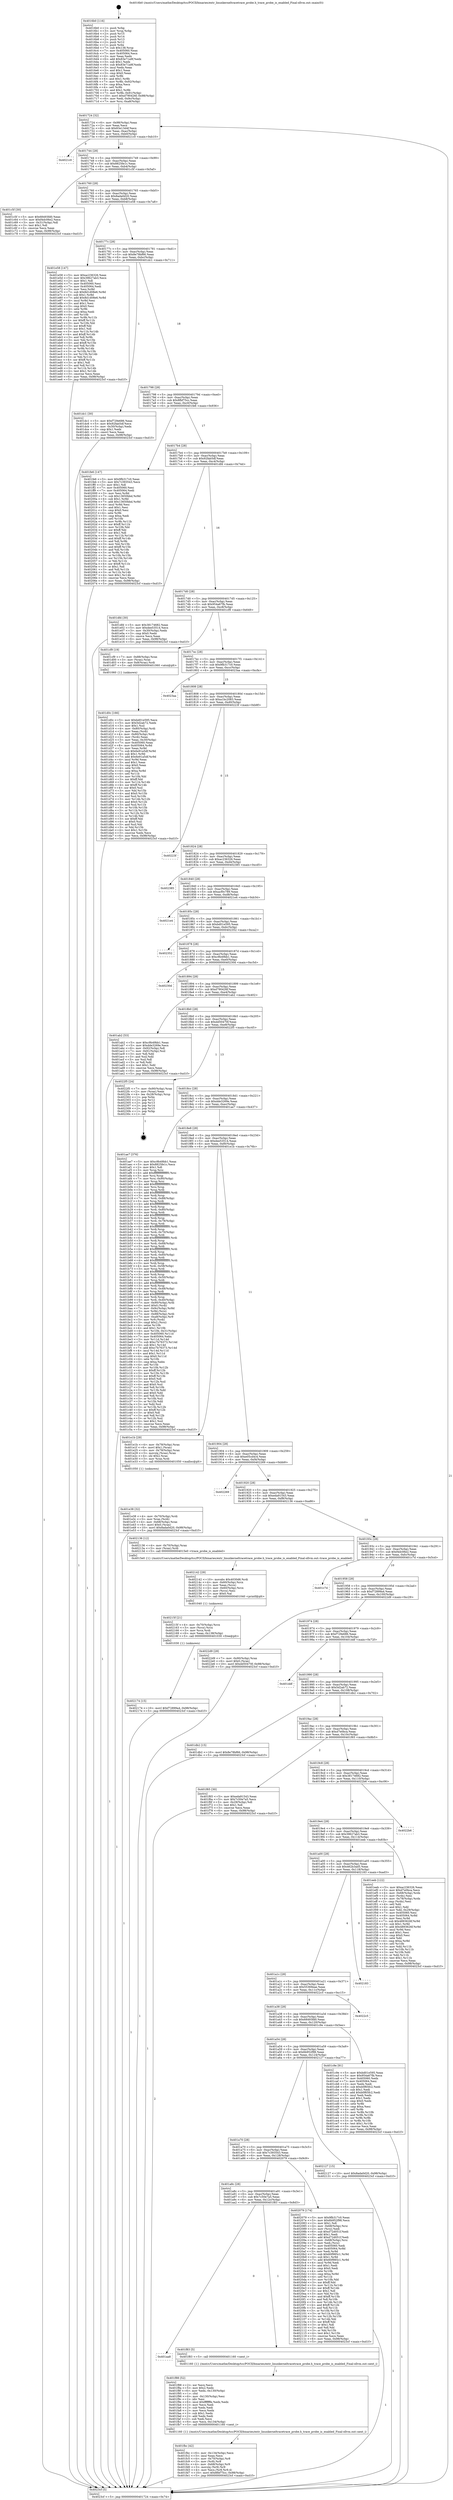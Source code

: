 digraph "0x4016b0" {
  label = "0x4016b0 (/mnt/c/Users/mathe/Desktop/tcc/POCII/binaries/extr_linuxkerneltracetrace_probe.h_trace_probe_is_enabled_Final-ollvm.out::main(0))"
  labelloc = "t"
  node[shape=record]

  Entry [label="",width=0.3,height=0.3,shape=circle,fillcolor=black,style=filled]
  "0x401724" [label="{
     0x401724 [32]\l
     | [instrs]\l
     &nbsp;&nbsp;0x401724 \<+6\>: mov -0x98(%rbp),%eax\l
     &nbsp;&nbsp;0x40172a \<+2\>: mov %eax,%ecx\l
     &nbsp;&nbsp;0x40172c \<+6\>: sub $0x83e13d4f,%ecx\l
     &nbsp;&nbsp;0x401732 \<+6\>: mov %eax,-0xac(%rbp)\l
     &nbsp;&nbsp;0x401738 \<+6\>: mov %ecx,-0xb0(%rbp)\l
     &nbsp;&nbsp;0x40173e \<+6\>: je 00000000004021c0 \<main+0xb10\>\l
  }"]
  "0x4021c0" [label="{
     0x4021c0\l
  }", style=dashed]
  "0x401744" [label="{
     0x401744 [28]\l
     | [instrs]\l
     &nbsp;&nbsp;0x401744 \<+5\>: jmp 0000000000401749 \<main+0x99\>\l
     &nbsp;&nbsp;0x401749 \<+6\>: mov -0xac(%rbp),%eax\l
     &nbsp;&nbsp;0x40174f \<+5\>: sub $0x8825fe1c,%eax\l
     &nbsp;&nbsp;0x401754 \<+6\>: mov %eax,-0xb4(%rbp)\l
     &nbsp;&nbsp;0x40175a \<+6\>: je 0000000000401c5f \<main+0x5af\>\l
  }"]
  Exit [label="",width=0.3,height=0.3,shape=circle,fillcolor=black,style=filled,peripheries=2]
  "0x401c5f" [label="{
     0x401c5f [30]\l
     | [instrs]\l
     &nbsp;&nbsp;0x401c5f \<+5\>: mov $0x68493fd0,%eax\l
     &nbsp;&nbsp;0x401c64 \<+5\>: mov $0xf4dc06e2,%ecx\l
     &nbsp;&nbsp;0x401c69 \<+3\>: mov -0x31(%rbp),%dl\l
     &nbsp;&nbsp;0x401c6c \<+3\>: test $0x1,%dl\l
     &nbsp;&nbsp;0x401c6f \<+3\>: cmovne %ecx,%eax\l
     &nbsp;&nbsp;0x401c72 \<+6\>: mov %eax,-0x98(%rbp)\l
     &nbsp;&nbsp;0x401c78 \<+5\>: jmp 00000000004023cf \<main+0xd1f\>\l
  }"]
  "0x401760" [label="{
     0x401760 [28]\l
     | [instrs]\l
     &nbsp;&nbsp;0x401760 \<+5\>: jmp 0000000000401765 \<main+0xb5\>\l
     &nbsp;&nbsp;0x401765 \<+6\>: mov -0xac(%rbp),%eax\l
     &nbsp;&nbsp;0x40176b \<+5\>: sub $0x8ada0d20,%eax\l
     &nbsp;&nbsp;0x401770 \<+6\>: mov %eax,-0xb8(%rbp)\l
     &nbsp;&nbsp;0x401776 \<+6\>: je 0000000000401e58 \<main+0x7a8\>\l
  }"]
  "0x402174" [label="{
     0x402174 [15]\l
     | [instrs]\l
     &nbsp;&nbsp;0x402174 \<+10\>: movl $0xf72899a4,-0x98(%rbp)\l
     &nbsp;&nbsp;0x40217e \<+5\>: jmp 00000000004023cf \<main+0xd1f\>\l
  }"]
  "0x401e58" [label="{
     0x401e58 [147]\l
     | [instrs]\l
     &nbsp;&nbsp;0x401e58 \<+5\>: mov $0xac236326,%eax\l
     &nbsp;&nbsp;0x401e5d \<+5\>: mov $0x39627ab3,%ecx\l
     &nbsp;&nbsp;0x401e62 \<+2\>: mov $0x1,%dl\l
     &nbsp;&nbsp;0x401e64 \<+7\>: mov 0x405060,%esi\l
     &nbsp;&nbsp;0x401e6b \<+7\>: mov 0x405064,%edi\l
     &nbsp;&nbsp;0x401e72 \<+3\>: mov %esi,%r8d\l
     &nbsp;&nbsp;0x401e75 \<+7\>: sub $0x8d1d08e6,%r8d\l
     &nbsp;&nbsp;0x401e7c \<+4\>: sub $0x1,%r8d\l
     &nbsp;&nbsp;0x401e80 \<+7\>: add $0x8d1d08e6,%r8d\l
     &nbsp;&nbsp;0x401e87 \<+4\>: imul %r8d,%esi\l
     &nbsp;&nbsp;0x401e8b \<+3\>: and $0x1,%esi\l
     &nbsp;&nbsp;0x401e8e \<+3\>: cmp $0x0,%esi\l
     &nbsp;&nbsp;0x401e91 \<+4\>: sete %r9b\l
     &nbsp;&nbsp;0x401e95 \<+3\>: cmp $0xa,%edi\l
     &nbsp;&nbsp;0x401e98 \<+4\>: setl %r10b\l
     &nbsp;&nbsp;0x401e9c \<+3\>: mov %r9b,%r11b\l
     &nbsp;&nbsp;0x401e9f \<+4\>: xor $0xff,%r11b\l
     &nbsp;&nbsp;0x401ea3 \<+3\>: mov %r10b,%bl\l
     &nbsp;&nbsp;0x401ea6 \<+3\>: xor $0xff,%bl\l
     &nbsp;&nbsp;0x401ea9 \<+3\>: xor $0x1,%dl\l
     &nbsp;&nbsp;0x401eac \<+3\>: mov %r11b,%r14b\l
     &nbsp;&nbsp;0x401eaf \<+4\>: and $0xff,%r14b\l
     &nbsp;&nbsp;0x401eb3 \<+3\>: and %dl,%r9b\l
     &nbsp;&nbsp;0x401eb6 \<+3\>: mov %bl,%r15b\l
     &nbsp;&nbsp;0x401eb9 \<+4\>: and $0xff,%r15b\l
     &nbsp;&nbsp;0x401ebd \<+3\>: and %dl,%r10b\l
     &nbsp;&nbsp;0x401ec0 \<+3\>: or %r9b,%r14b\l
     &nbsp;&nbsp;0x401ec3 \<+3\>: or %r10b,%r15b\l
     &nbsp;&nbsp;0x401ec6 \<+3\>: xor %r15b,%r14b\l
     &nbsp;&nbsp;0x401ec9 \<+3\>: or %bl,%r11b\l
     &nbsp;&nbsp;0x401ecc \<+4\>: xor $0xff,%r11b\l
     &nbsp;&nbsp;0x401ed0 \<+3\>: or $0x1,%dl\l
     &nbsp;&nbsp;0x401ed3 \<+3\>: and %dl,%r11b\l
     &nbsp;&nbsp;0x401ed6 \<+3\>: or %r11b,%r14b\l
     &nbsp;&nbsp;0x401ed9 \<+4\>: test $0x1,%r14b\l
     &nbsp;&nbsp;0x401edd \<+3\>: cmovne %ecx,%eax\l
     &nbsp;&nbsp;0x401ee0 \<+6\>: mov %eax,-0x98(%rbp)\l
     &nbsp;&nbsp;0x401ee6 \<+5\>: jmp 00000000004023cf \<main+0xd1f\>\l
  }"]
  "0x40177c" [label="{
     0x40177c [28]\l
     | [instrs]\l
     &nbsp;&nbsp;0x40177c \<+5\>: jmp 0000000000401781 \<main+0xd1\>\l
     &nbsp;&nbsp;0x401781 \<+6\>: mov -0xac(%rbp),%eax\l
     &nbsp;&nbsp;0x401787 \<+5\>: sub $0x8e78bf66,%eax\l
     &nbsp;&nbsp;0x40178c \<+6\>: mov %eax,-0xbc(%rbp)\l
     &nbsp;&nbsp;0x401792 \<+6\>: je 0000000000401dc1 \<main+0x711\>\l
  }"]
  "0x40215f" [label="{
     0x40215f [21]\l
     | [instrs]\l
     &nbsp;&nbsp;0x40215f \<+4\>: mov -0x70(%rbp),%rcx\l
     &nbsp;&nbsp;0x402163 \<+3\>: mov (%rcx),%rcx\l
     &nbsp;&nbsp;0x402166 \<+3\>: mov %rcx,%rdi\l
     &nbsp;&nbsp;0x402169 \<+6\>: mov %eax,-0x138(%rbp)\l
     &nbsp;&nbsp;0x40216f \<+5\>: call 0000000000401030 \<free@plt\>\l
     | [calls]\l
     &nbsp;&nbsp;0x401030 \{1\} (unknown)\l
  }"]
  "0x401dc1" [label="{
     0x401dc1 [30]\l
     | [instrs]\l
     &nbsp;&nbsp;0x401dc1 \<+5\>: mov $0xf729e686,%eax\l
     &nbsp;&nbsp;0x401dc6 \<+5\>: mov $0x92fab5df,%ecx\l
     &nbsp;&nbsp;0x401dcb \<+3\>: mov -0x30(%rbp),%edx\l
     &nbsp;&nbsp;0x401dce \<+3\>: cmp $0x1,%edx\l
     &nbsp;&nbsp;0x401dd1 \<+3\>: cmovl %ecx,%eax\l
     &nbsp;&nbsp;0x401dd4 \<+6\>: mov %eax,-0x98(%rbp)\l
     &nbsp;&nbsp;0x401dda \<+5\>: jmp 00000000004023cf \<main+0xd1f\>\l
  }"]
  "0x401798" [label="{
     0x401798 [28]\l
     | [instrs]\l
     &nbsp;&nbsp;0x401798 \<+5\>: jmp 000000000040179d \<main+0xed\>\l
     &nbsp;&nbsp;0x40179d \<+6\>: mov -0xac(%rbp),%eax\l
     &nbsp;&nbsp;0x4017a3 \<+5\>: sub $0x8fbf75cc,%eax\l
     &nbsp;&nbsp;0x4017a8 \<+6\>: mov %eax,-0xc0(%rbp)\l
     &nbsp;&nbsp;0x4017ae \<+6\>: je 0000000000401fe6 \<main+0x936\>\l
  }"]
  "0x402142" [label="{
     0x402142 [29]\l
     | [instrs]\l
     &nbsp;&nbsp;0x402142 \<+10\>: movabs $0x4030d6,%rdi\l
     &nbsp;&nbsp;0x40214c \<+4\>: mov -0x60(%rbp),%rcx\l
     &nbsp;&nbsp;0x402150 \<+2\>: mov %eax,(%rcx)\l
     &nbsp;&nbsp;0x402152 \<+4\>: mov -0x60(%rbp),%rcx\l
     &nbsp;&nbsp;0x402156 \<+2\>: mov (%rcx),%esi\l
     &nbsp;&nbsp;0x402158 \<+2\>: mov $0x0,%al\l
     &nbsp;&nbsp;0x40215a \<+5\>: call 0000000000401040 \<printf@plt\>\l
     | [calls]\l
     &nbsp;&nbsp;0x401040 \{1\} (unknown)\l
  }"]
  "0x401fe6" [label="{
     0x401fe6 [147]\l
     | [instrs]\l
     &nbsp;&nbsp;0x401fe6 \<+5\>: mov $0x9fb317c0,%eax\l
     &nbsp;&nbsp;0x401feb \<+5\>: mov $0x7c393543,%ecx\l
     &nbsp;&nbsp;0x401ff0 \<+2\>: mov $0x1,%dl\l
     &nbsp;&nbsp;0x401ff2 \<+7\>: mov 0x405060,%esi\l
     &nbsp;&nbsp;0x401ff9 \<+7\>: mov 0x405064,%edi\l
     &nbsp;&nbsp;0x402000 \<+3\>: mov %esi,%r8d\l
     &nbsp;&nbsp;0x402003 \<+7\>: sub $0x13650bbd,%r8d\l
     &nbsp;&nbsp;0x40200a \<+4\>: sub $0x1,%r8d\l
     &nbsp;&nbsp;0x40200e \<+7\>: add $0x13650bbd,%r8d\l
     &nbsp;&nbsp;0x402015 \<+4\>: imul %r8d,%esi\l
     &nbsp;&nbsp;0x402019 \<+3\>: and $0x1,%esi\l
     &nbsp;&nbsp;0x40201c \<+3\>: cmp $0x0,%esi\l
     &nbsp;&nbsp;0x40201f \<+4\>: sete %r9b\l
     &nbsp;&nbsp;0x402023 \<+3\>: cmp $0xa,%edi\l
     &nbsp;&nbsp;0x402026 \<+4\>: setl %r10b\l
     &nbsp;&nbsp;0x40202a \<+3\>: mov %r9b,%r11b\l
     &nbsp;&nbsp;0x40202d \<+4\>: xor $0xff,%r11b\l
     &nbsp;&nbsp;0x402031 \<+3\>: mov %r10b,%bl\l
     &nbsp;&nbsp;0x402034 \<+3\>: xor $0xff,%bl\l
     &nbsp;&nbsp;0x402037 \<+3\>: xor $0x1,%dl\l
     &nbsp;&nbsp;0x40203a \<+3\>: mov %r11b,%r14b\l
     &nbsp;&nbsp;0x40203d \<+4\>: and $0xff,%r14b\l
     &nbsp;&nbsp;0x402041 \<+3\>: and %dl,%r9b\l
     &nbsp;&nbsp;0x402044 \<+3\>: mov %bl,%r15b\l
     &nbsp;&nbsp;0x402047 \<+4\>: and $0xff,%r15b\l
     &nbsp;&nbsp;0x40204b \<+3\>: and %dl,%r10b\l
     &nbsp;&nbsp;0x40204e \<+3\>: or %r9b,%r14b\l
     &nbsp;&nbsp;0x402051 \<+3\>: or %r10b,%r15b\l
     &nbsp;&nbsp;0x402054 \<+3\>: xor %r15b,%r14b\l
     &nbsp;&nbsp;0x402057 \<+3\>: or %bl,%r11b\l
     &nbsp;&nbsp;0x40205a \<+4\>: xor $0xff,%r11b\l
     &nbsp;&nbsp;0x40205e \<+3\>: or $0x1,%dl\l
     &nbsp;&nbsp;0x402061 \<+3\>: and %dl,%r11b\l
     &nbsp;&nbsp;0x402064 \<+3\>: or %r11b,%r14b\l
     &nbsp;&nbsp;0x402067 \<+4\>: test $0x1,%r14b\l
     &nbsp;&nbsp;0x40206b \<+3\>: cmovne %ecx,%eax\l
     &nbsp;&nbsp;0x40206e \<+6\>: mov %eax,-0x98(%rbp)\l
     &nbsp;&nbsp;0x402074 \<+5\>: jmp 00000000004023cf \<main+0xd1f\>\l
  }"]
  "0x4017b4" [label="{
     0x4017b4 [28]\l
     | [instrs]\l
     &nbsp;&nbsp;0x4017b4 \<+5\>: jmp 00000000004017b9 \<main+0x109\>\l
     &nbsp;&nbsp;0x4017b9 \<+6\>: mov -0xac(%rbp),%eax\l
     &nbsp;&nbsp;0x4017bf \<+5\>: sub $0x92fab5df,%eax\l
     &nbsp;&nbsp;0x4017c4 \<+6\>: mov %eax,-0xc4(%rbp)\l
     &nbsp;&nbsp;0x4017ca \<+6\>: je 0000000000401dfd \<main+0x74d\>\l
  }"]
  "0x401fbc" [label="{
     0x401fbc [42]\l
     | [instrs]\l
     &nbsp;&nbsp;0x401fbc \<+6\>: mov -0x134(%rbp),%ecx\l
     &nbsp;&nbsp;0x401fc2 \<+3\>: imul %eax,%ecx\l
     &nbsp;&nbsp;0x401fc5 \<+4\>: mov -0x70(%rbp),%r8\l
     &nbsp;&nbsp;0x401fc9 \<+3\>: mov (%r8),%r8\l
     &nbsp;&nbsp;0x401fcc \<+4\>: mov -0x68(%rbp),%r9\l
     &nbsp;&nbsp;0x401fd0 \<+3\>: movslq (%r9),%r9\l
     &nbsp;&nbsp;0x401fd3 \<+4\>: mov %ecx,(%r8,%r9,4)\l
     &nbsp;&nbsp;0x401fd7 \<+10\>: movl $0x8fbf75cc,-0x98(%rbp)\l
     &nbsp;&nbsp;0x401fe1 \<+5\>: jmp 00000000004023cf \<main+0xd1f\>\l
  }"]
  "0x401dfd" [label="{
     0x401dfd [30]\l
     | [instrs]\l
     &nbsp;&nbsp;0x401dfd \<+5\>: mov $0x38174682,%eax\l
     &nbsp;&nbsp;0x401e02 \<+5\>: mov $0xdee53514,%ecx\l
     &nbsp;&nbsp;0x401e07 \<+3\>: mov -0x30(%rbp),%edx\l
     &nbsp;&nbsp;0x401e0a \<+3\>: cmp $0x0,%edx\l
     &nbsp;&nbsp;0x401e0d \<+3\>: cmove %ecx,%eax\l
     &nbsp;&nbsp;0x401e10 \<+6\>: mov %eax,-0x98(%rbp)\l
     &nbsp;&nbsp;0x401e16 \<+5\>: jmp 00000000004023cf \<main+0xd1f\>\l
  }"]
  "0x4017d0" [label="{
     0x4017d0 [28]\l
     | [instrs]\l
     &nbsp;&nbsp;0x4017d0 \<+5\>: jmp 00000000004017d5 \<main+0x125\>\l
     &nbsp;&nbsp;0x4017d5 \<+6\>: mov -0xac(%rbp),%eax\l
     &nbsp;&nbsp;0x4017db \<+5\>: sub $0x954a67fb,%eax\l
     &nbsp;&nbsp;0x4017e0 \<+6\>: mov %eax,-0xc8(%rbp)\l
     &nbsp;&nbsp;0x4017e6 \<+6\>: je 0000000000401cf9 \<main+0x649\>\l
  }"]
  "0x401f88" [label="{
     0x401f88 [52]\l
     | [instrs]\l
     &nbsp;&nbsp;0x401f88 \<+2\>: xor %ecx,%ecx\l
     &nbsp;&nbsp;0x401f8a \<+5\>: mov $0x2,%edx\l
     &nbsp;&nbsp;0x401f8f \<+6\>: mov %edx,-0x130(%rbp)\l
     &nbsp;&nbsp;0x401f95 \<+1\>: cltd\l
     &nbsp;&nbsp;0x401f96 \<+6\>: mov -0x130(%rbp),%esi\l
     &nbsp;&nbsp;0x401f9c \<+2\>: idiv %esi\l
     &nbsp;&nbsp;0x401f9e \<+6\>: imul $0xfffffffe,%edx,%edx\l
     &nbsp;&nbsp;0x401fa4 \<+2\>: mov %ecx,%edi\l
     &nbsp;&nbsp;0x401fa6 \<+2\>: sub %edx,%edi\l
     &nbsp;&nbsp;0x401fa8 \<+2\>: mov %ecx,%edx\l
     &nbsp;&nbsp;0x401faa \<+3\>: sub $0x1,%edx\l
     &nbsp;&nbsp;0x401fad \<+2\>: add %edx,%edi\l
     &nbsp;&nbsp;0x401faf \<+2\>: sub %edi,%ecx\l
     &nbsp;&nbsp;0x401fb1 \<+6\>: mov %ecx,-0x134(%rbp)\l
     &nbsp;&nbsp;0x401fb7 \<+5\>: call 0000000000401160 \<next_i\>\l
     | [calls]\l
     &nbsp;&nbsp;0x401160 \{1\} (/mnt/c/Users/mathe/Desktop/tcc/POCII/binaries/extr_linuxkerneltracetrace_probe.h_trace_probe_is_enabled_Final-ollvm.out::next_i)\l
  }"]
  "0x401cf9" [label="{
     0x401cf9 [19]\l
     | [instrs]\l
     &nbsp;&nbsp;0x401cf9 \<+7\>: mov -0x88(%rbp),%rax\l
     &nbsp;&nbsp;0x401d00 \<+3\>: mov (%rax),%rax\l
     &nbsp;&nbsp;0x401d03 \<+4\>: mov 0x8(%rax),%rdi\l
     &nbsp;&nbsp;0x401d07 \<+5\>: call 0000000000401060 \<atoi@plt\>\l
     | [calls]\l
     &nbsp;&nbsp;0x401060 \{1\} (unknown)\l
  }"]
  "0x4017ec" [label="{
     0x4017ec [28]\l
     | [instrs]\l
     &nbsp;&nbsp;0x4017ec \<+5\>: jmp 00000000004017f1 \<main+0x141\>\l
     &nbsp;&nbsp;0x4017f1 \<+6\>: mov -0xac(%rbp),%eax\l
     &nbsp;&nbsp;0x4017f7 \<+5\>: sub $0x9fb317c0,%eax\l
     &nbsp;&nbsp;0x4017fc \<+6\>: mov %eax,-0xcc(%rbp)\l
     &nbsp;&nbsp;0x401802 \<+6\>: je 00000000004023aa \<main+0xcfa\>\l
  }"]
  "0x401aa8" [label="{
     0x401aa8\l
  }", style=dashed]
  "0x4023aa" [label="{
     0x4023aa\l
  }", style=dashed]
  "0x401808" [label="{
     0x401808 [28]\l
     | [instrs]\l
     &nbsp;&nbsp;0x401808 \<+5\>: jmp 000000000040180d \<main+0x15d\>\l
     &nbsp;&nbsp;0x40180d \<+6\>: mov -0xac(%rbp),%eax\l
     &nbsp;&nbsp;0x401813 \<+5\>: sub $0xa1bc2083,%eax\l
     &nbsp;&nbsp;0x401818 \<+6\>: mov %eax,-0xd0(%rbp)\l
     &nbsp;&nbsp;0x40181e \<+6\>: je 000000000040223f \<main+0xb8f\>\l
  }"]
  "0x401f83" [label="{
     0x401f83 [5]\l
     | [instrs]\l
     &nbsp;&nbsp;0x401f83 \<+5\>: call 0000000000401160 \<next_i\>\l
     | [calls]\l
     &nbsp;&nbsp;0x401160 \{1\} (/mnt/c/Users/mathe/Desktop/tcc/POCII/binaries/extr_linuxkerneltracetrace_probe.h_trace_probe_is_enabled_Final-ollvm.out::next_i)\l
  }"]
  "0x40223f" [label="{
     0x40223f\l
  }", style=dashed]
  "0x401824" [label="{
     0x401824 [28]\l
     | [instrs]\l
     &nbsp;&nbsp;0x401824 \<+5\>: jmp 0000000000401829 \<main+0x179\>\l
     &nbsp;&nbsp;0x401829 \<+6\>: mov -0xac(%rbp),%eax\l
     &nbsp;&nbsp;0x40182f \<+5\>: sub $0xac236326,%eax\l
     &nbsp;&nbsp;0x401834 \<+6\>: mov %eax,-0xd4(%rbp)\l
     &nbsp;&nbsp;0x40183a \<+6\>: je 0000000000402385 \<main+0xcd5\>\l
  }"]
  "0x401a8c" [label="{
     0x401a8c [28]\l
     | [instrs]\l
     &nbsp;&nbsp;0x401a8c \<+5\>: jmp 0000000000401a91 \<main+0x3e1\>\l
     &nbsp;&nbsp;0x401a91 \<+6\>: mov -0xac(%rbp),%eax\l
     &nbsp;&nbsp;0x401a97 \<+5\>: sub $0x7c50e7a5,%eax\l
     &nbsp;&nbsp;0x401a9c \<+6\>: mov %eax,-0x12c(%rbp)\l
     &nbsp;&nbsp;0x401aa2 \<+6\>: je 0000000000401f83 \<main+0x8d3\>\l
  }"]
  "0x402385" [label="{
     0x402385\l
  }", style=dashed]
  "0x401840" [label="{
     0x401840 [28]\l
     | [instrs]\l
     &nbsp;&nbsp;0x401840 \<+5\>: jmp 0000000000401845 \<main+0x195\>\l
     &nbsp;&nbsp;0x401845 \<+6\>: mov -0xac(%rbp),%eax\l
     &nbsp;&nbsp;0x40184b \<+5\>: sub $0xacf0c789,%eax\l
     &nbsp;&nbsp;0x401850 \<+6\>: mov %eax,-0xd8(%rbp)\l
     &nbsp;&nbsp;0x401856 \<+6\>: je 00000000004021e4 \<main+0xb34\>\l
  }"]
  "0x402079" [label="{
     0x402079 [174]\l
     | [instrs]\l
     &nbsp;&nbsp;0x402079 \<+5\>: mov $0x9fb317c0,%eax\l
     &nbsp;&nbsp;0x40207e \<+5\>: mov $0x6b952f98,%ecx\l
     &nbsp;&nbsp;0x402083 \<+2\>: mov $0x1,%dl\l
     &nbsp;&nbsp;0x402085 \<+4\>: mov -0x68(%rbp),%rsi\l
     &nbsp;&nbsp;0x402089 \<+2\>: mov (%rsi),%edi\l
     &nbsp;&nbsp;0x40208b \<+6\>: sub $0xd72d051f,%edi\l
     &nbsp;&nbsp;0x402091 \<+3\>: add $0x1,%edi\l
     &nbsp;&nbsp;0x402094 \<+6\>: add $0xd72d051f,%edi\l
     &nbsp;&nbsp;0x40209a \<+4\>: mov -0x68(%rbp),%rsi\l
     &nbsp;&nbsp;0x40209e \<+2\>: mov %edi,(%rsi)\l
     &nbsp;&nbsp;0x4020a0 \<+7\>: mov 0x405060,%edi\l
     &nbsp;&nbsp;0x4020a7 \<+8\>: mov 0x405064,%r8d\l
     &nbsp;&nbsp;0x4020af \<+3\>: mov %edi,%r9d\l
     &nbsp;&nbsp;0x4020b2 \<+7\>: sub $0x60f985c1,%r9d\l
     &nbsp;&nbsp;0x4020b9 \<+4\>: sub $0x1,%r9d\l
     &nbsp;&nbsp;0x4020bd \<+7\>: add $0x60f985c1,%r9d\l
     &nbsp;&nbsp;0x4020c4 \<+4\>: imul %r9d,%edi\l
     &nbsp;&nbsp;0x4020c8 \<+3\>: and $0x1,%edi\l
     &nbsp;&nbsp;0x4020cb \<+3\>: cmp $0x0,%edi\l
     &nbsp;&nbsp;0x4020ce \<+4\>: sete %r10b\l
     &nbsp;&nbsp;0x4020d2 \<+4\>: cmp $0xa,%r8d\l
     &nbsp;&nbsp;0x4020d6 \<+4\>: setl %r11b\l
     &nbsp;&nbsp;0x4020da \<+3\>: mov %r10b,%bl\l
     &nbsp;&nbsp;0x4020dd \<+3\>: xor $0xff,%bl\l
     &nbsp;&nbsp;0x4020e0 \<+3\>: mov %r11b,%r14b\l
     &nbsp;&nbsp;0x4020e3 \<+4\>: xor $0xff,%r14b\l
     &nbsp;&nbsp;0x4020e7 \<+3\>: xor $0x1,%dl\l
     &nbsp;&nbsp;0x4020ea \<+3\>: mov %bl,%r15b\l
     &nbsp;&nbsp;0x4020ed \<+4\>: and $0xff,%r15b\l
     &nbsp;&nbsp;0x4020f1 \<+3\>: and %dl,%r10b\l
     &nbsp;&nbsp;0x4020f4 \<+3\>: mov %r14b,%r12b\l
     &nbsp;&nbsp;0x4020f7 \<+4\>: and $0xff,%r12b\l
     &nbsp;&nbsp;0x4020fb \<+3\>: and %dl,%r11b\l
     &nbsp;&nbsp;0x4020fe \<+3\>: or %r10b,%r15b\l
     &nbsp;&nbsp;0x402101 \<+3\>: or %r11b,%r12b\l
     &nbsp;&nbsp;0x402104 \<+3\>: xor %r12b,%r15b\l
     &nbsp;&nbsp;0x402107 \<+3\>: or %r14b,%bl\l
     &nbsp;&nbsp;0x40210a \<+3\>: xor $0xff,%bl\l
     &nbsp;&nbsp;0x40210d \<+3\>: or $0x1,%dl\l
     &nbsp;&nbsp;0x402110 \<+2\>: and %dl,%bl\l
     &nbsp;&nbsp;0x402112 \<+3\>: or %bl,%r15b\l
     &nbsp;&nbsp;0x402115 \<+4\>: test $0x1,%r15b\l
     &nbsp;&nbsp;0x402119 \<+3\>: cmovne %ecx,%eax\l
     &nbsp;&nbsp;0x40211c \<+6\>: mov %eax,-0x98(%rbp)\l
     &nbsp;&nbsp;0x402122 \<+5\>: jmp 00000000004023cf \<main+0xd1f\>\l
  }"]
  "0x4021e4" [label="{
     0x4021e4\l
  }", style=dashed]
  "0x40185c" [label="{
     0x40185c [28]\l
     | [instrs]\l
     &nbsp;&nbsp;0x40185c \<+5\>: jmp 0000000000401861 \<main+0x1b1\>\l
     &nbsp;&nbsp;0x401861 \<+6\>: mov -0xac(%rbp),%eax\l
     &nbsp;&nbsp;0x401867 \<+5\>: sub $0xbd01e595,%eax\l
     &nbsp;&nbsp;0x40186c \<+6\>: mov %eax,-0xdc(%rbp)\l
     &nbsp;&nbsp;0x401872 \<+6\>: je 0000000000402352 \<main+0xca2\>\l
  }"]
  "0x401a70" [label="{
     0x401a70 [28]\l
     | [instrs]\l
     &nbsp;&nbsp;0x401a70 \<+5\>: jmp 0000000000401a75 \<main+0x3c5\>\l
     &nbsp;&nbsp;0x401a75 \<+6\>: mov -0xac(%rbp),%eax\l
     &nbsp;&nbsp;0x401a7b \<+5\>: sub $0x7c393543,%eax\l
     &nbsp;&nbsp;0x401a80 \<+6\>: mov %eax,-0x128(%rbp)\l
     &nbsp;&nbsp;0x401a86 \<+6\>: je 0000000000402079 \<main+0x9c9\>\l
  }"]
  "0x402352" [label="{
     0x402352\l
  }", style=dashed]
  "0x401878" [label="{
     0x401878 [28]\l
     | [instrs]\l
     &nbsp;&nbsp;0x401878 \<+5\>: jmp 000000000040187d \<main+0x1cd\>\l
     &nbsp;&nbsp;0x40187d \<+6\>: mov -0xac(%rbp),%eax\l
     &nbsp;&nbsp;0x401883 \<+5\>: sub $0xc9b49bb1,%eax\l
     &nbsp;&nbsp;0x401888 \<+6\>: mov %eax,-0xe0(%rbp)\l
     &nbsp;&nbsp;0x40188e \<+6\>: je 000000000040230d \<main+0xc5d\>\l
  }"]
  "0x402127" [label="{
     0x402127 [15]\l
     | [instrs]\l
     &nbsp;&nbsp;0x402127 \<+10\>: movl $0x8ada0d20,-0x98(%rbp)\l
     &nbsp;&nbsp;0x402131 \<+5\>: jmp 00000000004023cf \<main+0xd1f\>\l
  }"]
  "0x40230d" [label="{
     0x40230d\l
  }", style=dashed]
  "0x401894" [label="{
     0x401894 [28]\l
     | [instrs]\l
     &nbsp;&nbsp;0x401894 \<+5\>: jmp 0000000000401899 \<main+0x1e9\>\l
     &nbsp;&nbsp;0x401899 \<+6\>: mov -0xac(%rbp),%eax\l
     &nbsp;&nbsp;0x40189f \<+5\>: sub $0xd790426f,%eax\l
     &nbsp;&nbsp;0x4018a4 \<+6\>: mov %eax,-0xe4(%rbp)\l
     &nbsp;&nbsp;0x4018aa \<+6\>: je 0000000000401ab2 \<main+0x402\>\l
  }"]
  "0x401e38" [label="{
     0x401e38 [32]\l
     | [instrs]\l
     &nbsp;&nbsp;0x401e38 \<+4\>: mov -0x70(%rbp),%rdi\l
     &nbsp;&nbsp;0x401e3c \<+3\>: mov %rax,(%rdi)\l
     &nbsp;&nbsp;0x401e3f \<+4\>: mov -0x68(%rbp),%rax\l
     &nbsp;&nbsp;0x401e43 \<+6\>: movl $0x0,(%rax)\l
     &nbsp;&nbsp;0x401e49 \<+10\>: movl $0x8ada0d20,-0x98(%rbp)\l
     &nbsp;&nbsp;0x401e53 \<+5\>: jmp 00000000004023cf \<main+0xd1f\>\l
  }"]
  "0x401ab2" [label="{
     0x401ab2 [53]\l
     | [instrs]\l
     &nbsp;&nbsp;0x401ab2 \<+5\>: mov $0xc9b49bb1,%eax\l
     &nbsp;&nbsp;0x401ab7 \<+5\>: mov $0xdde3269e,%ecx\l
     &nbsp;&nbsp;0x401abc \<+6\>: mov -0x92(%rbp),%dl\l
     &nbsp;&nbsp;0x401ac2 \<+7\>: mov -0x91(%rbp),%sil\l
     &nbsp;&nbsp;0x401ac9 \<+3\>: mov %dl,%dil\l
     &nbsp;&nbsp;0x401acc \<+3\>: and %sil,%dil\l
     &nbsp;&nbsp;0x401acf \<+3\>: xor %sil,%dl\l
     &nbsp;&nbsp;0x401ad2 \<+3\>: or %dl,%dil\l
     &nbsp;&nbsp;0x401ad5 \<+4\>: test $0x1,%dil\l
     &nbsp;&nbsp;0x401ad9 \<+3\>: cmovne %ecx,%eax\l
     &nbsp;&nbsp;0x401adc \<+6\>: mov %eax,-0x98(%rbp)\l
     &nbsp;&nbsp;0x401ae2 \<+5\>: jmp 00000000004023cf \<main+0xd1f\>\l
  }"]
  "0x4018b0" [label="{
     0x4018b0 [28]\l
     | [instrs]\l
     &nbsp;&nbsp;0x4018b0 \<+5\>: jmp 00000000004018b5 \<main+0x205\>\l
     &nbsp;&nbsp;0x4018b5 \<+6\>: mov -0xac(%rbp),%eax\l
     &nbsp;&nbsp;0x4018bb \<+5\>: sub $0xdd50470f,%eax\l
     &nbsp;&nbsp;0x4018c0 \<+6\>: mov %eax,-0xe8(%rbp)\l
     &nbsp;&nbsp;0x4018c6 \<+6\>: je 00000000004022f5 \<main+0xc45\>\l
  }"]
  "0x4023cf" [label="{
     0x4023cf [5]\l
     | [instrs]\l
     &nbsp;&nbsp;0x4023cf \<+5\>: jmp 0000000000401724 \<main+0x74\>\l
  }"]
  "0x4016b0" [label="{
     0x4016b0 [116]\l
     | [instrs]\l
     &nbsp;&nbsp;0x4016b0 \<+1\>: push %rbp\l
     &nbsp;&nbsp;0x4016b1 \<+3\>: mov %rsp,%rbp\l
     &nbsp;&nbsp;0x4016b4 \<+2\>: push %r15\l
     &nbsp;&nbsp;0x4016b6 \<+2\>: push %r14\l
     &nbsp;&nbsp;0x4016b8 \<+2\>: push %r13\l
     &nbsp;&nbsp;0x4016ba \<+2\>: push %r12\l
     &nbsp;&nbsp;0x4016bc \<+1\>: push %rbx\l
     &nbsp;&nbsp;0x4016bd \<+7\>: sub $0x138,%rsp\l
     &nbsp;&nbsp;0x4016c4 \<+7\>: mov 0x405060,%eax\l
     &nbsp;&nbsp;0x4016cb \<+7\>: mov 0x405064,%ecx\l
     &nbsp;&nbsp;0x4016d2 \<+2\>: mov %eax,%edx\l
     &nbsp;&nbsp;0x4016d4 \<+6\>: add $0x83e71a9f,%edx\l
     &nbsp;&nbsp;0x4016da \<+3\>: sub $0x1,%edx\l
     &nbsp;&nbsp;0x4016dd \<+6\>: sub $0x83e71a9f,%edx\l
     &nbsp;&nbsp;0x4016e3 \<+3\>: imul %edx,%eax\l
     &nbsp;&nbsp;0x4016e6 \<+3\>: and $0x1,%eax\l
     &nbsp;&nbsp;0x4016e9 \<+3\>: cmp $0x0,%eax\l
     &nbsp;&nbsp;0x4016ec \<+4\>: sete %r8b\l
     &nbsp;&nbsp;0x4016f0 \<+4\>: and $0x1,%r8b\l
     &nbsp;&nbsp;0x4016f4 \<+7\>: mov %r8b,-0x92(%rbp)\l
     &nbsp;&nbsp;0x4016fb \<+3\>: cmp $0xa,%ecx\l
     &nbsp;&nbsp;0x4016fe \<+4\>: setl %r8b\l
     &nbsp;&nbsp;0x401702 \<+4\>: and $0x1,%r8b\l
     &nbsp;&nbsp;0x401706 \<+7\>: mov %r8b,-0x91(%rbp)\l
     &nbsp;&nbsp;0x40170d \<+10\>: movl $0xd790426f,-0x98(%rbp)\l
     &nbsp;&nbsp;0x401717 \<+6\>: mov %edi,-0x9c(%rbp)\l
     &nbsp;&nbsp;0x40171d \<+7\>: mov %rsi,-0xa8(%rbp)\l
  }"]
  "0x401d0c" [label="{
     0x401d0c [166]\l
     | [instrs]\l
     &nbsp;&nbsp;0x401d0c \<+5\>: mov $0xbd01e595,%ecx\l
     &nbsp;&nbsp;0x401d11 \<+5\>: mov $0x5d2ab72,%edx\l
     &nbsp;&nbsp;0x401d16 \<+3\>: mov $0x1,%sil\l
     &nbsp;&nbsp;0x401d19 \<+4\>: mov -0x80(%rbp),%rdi\l
     &nbsp;&nbsp;0x401d1d \<+2\>: mov %eax,(%rdi)\l
     &nbsp;&nbsp;0x401d1f \<+4\>: mov -0x80(%rbp),%rdi\l
     &nbsp;&nbsp;0x401d23 \<+2\>: mov (%rdi),%eax\l
     &nbsp;&nbsp;0x401d25 \<+3\>: mov %eax,-0x30(%rbp)\l
     &nbsp;&nbsp;0x401d28 \<+7\>: mov 0x405060,%eax\l
     &nbsp;&nbsp;0x401d2f \<+8\>: mov 0x405064,%r8d\l
     &nbsp;&nbsp;0x401d37 \<+3\>: mov %eax,%r9d\l
     &nbsp;&nbsp;0x401d3a \<+7\>: sub $0x6e91a5df,%r9d\l
     &nbsp;&nbsp;0x401d41 \<+4\>: sub $0x1,%r9d\l
     &nbsp;&nbsp;0x401d45 \<+7\>: add $0x6e91a5df,%r9d\l
     &nbsp;&nbsp;0x401d4c \<+4\>: imul %r9d,%eax\l
     &nbsp;&nbsp;0x401d50 \<+3\>: and $0x1,%eax\l
     &nbsp;&nbsp;0x401d53 \<+3\>: cmp $0x0,%eax\l
     &nbsp;&nbsp;0x401d56 \<+4\>: sete %r10b\l
     &nbsp;&nbsp;0x401d5a \<+4\>: cmp $0xa,%r8d\l
     &nbsp;&nbsp;0x401d5e \<+4\>: setl %r11b\l
     &nbsp;&nbsp;0x401d62 \<+3\>: mov %r10b,%bl\l
     &nbsp;&nbsp;0x401d65 \<+3\>: xor $0xff,%bl\l
     &nbsp;&nbsp;0x401d68 \<+3\>: mov %r11b,%r14b\l
     &nbsp;&nbsp;0x401d6b \<+4\>: xor $0xff,%r14b\l
     &nbsp;&nbsp;0x401d6f \<+4\>: xor $0x0,%sil\l
     &nbsp;&nbsp;0x401d73 \<+3\>: mov %bl,%r15b\l
     &nbsp;&nbsp;0x401d76 \<+4\>: and $0x0,%r15b\l
     &nbsp;&nbsp;0x401d7a \<+3\>: and %sil,%r10b\l
     &nbsp;&nbsp;0x401d7d \<+3\>: mov %r14b,%r12b\l
     &nbsp;&nbsp;0x401d80 \<+4\>: and $0x0,%r12b\l
     &nbsp;&nbsp;0x401d84 \<+3\>: and %sil,%r11b\l
     &nbsp;&nbsp;0x401d87 \<+3\>: or %r10b,%r15b\l
     &nbsp;&nbsp;0x401d8a \<+3\>: or %r11b,%r12b\l
     &nbsp;&nbsp;0x401d8d \<+3\>: xor %r12b,%r15b\l
     &nbsp;&nbsp;0x401d90 \<+3\>: or %r14b,%bl\l
     &nbsp;&nbsp;0x401d93 \<+3\>: xor $0xff,%bl\l
     &nbsp;&nbsp;0x401d96 \<+4\>: or $0x0,%sil\l
     &nbsp;&nbsp;0x401d9a \<+3\>: and %sil,%bl\l
     &nbsp;&nbsp;0x401d9d \<+3\>: or %bl,%r15b\l
     &nbsp;&nbsp;0x401da0 \<+4\>: test $0x1,%r15b\l
     &nbsp;&nbsp;0x401da4 \<+3\>: cmovne %edx,%ecx\l
     &nbsp;&nbsp;0x401da7 \<+6\>: mov %ecx,-0x98(%rbp)\l
     &nbsp;&nbsp;0x401dad \<+5\>: jmp 00000000004023cf \<main+0xd1f\>\l
  }"]
  "0x4022f5" [label="{
     0x4022f5 [24]\l
     | [instrs]\l
     &nbsp;&nbsp;0x4022f5 \<+7\>: mov -0x90(%rbp),%rax\l
     &nbsp;&nbsp;0x4022fc \<+2\>: mov (%rax),%eax\l
     &nbsp;&nbsp;0x4022fe \<+4\>: lea -0x28(%rbp),%rsp\l
     &nbsp;&nbsp;0x402302 \<+1\>: pop %rbx\l
     &nbsp;&nbsp;0x402303 \<+2\>: pop %r12\l
     &nbsp;&nbsp;0x402305 \<+2\>: pop %r13\l
     &nbsp;&nbsp;0x402307 \<+2\>: pop %r14\l
     &nbsp;&nbsp;0x402309 \<+2\>: pop %r15\l
     &nbsp;&nbsp;0x40230b \<+1\>: pop %rbp\l
     &nbsp;&nbsp;0x40230c \<+1\>: ret\l
  }"]
  "0x4018cc" [label="{
     0x4018cc [28]\l
     | [instrs]\l
     &nbsp;&nbsp;0x4018cc \<+5\>: jmp 00000000004018d1 \<main+0x221\>\l
     &nbsp;&nbsp;0x4018d1 \<+6\>: mov -0xac(%rbp),%eax\l
     &nbsp;&nbsp;0x4018d7 \<+5\>: sub $0xdde3269e,%eax\l
     &nbsp;&nbsp;0x4018dc \<+6\>: mov %eax,-0xec(%rbp)\l
     &nbsp;&nbsp;0x4018e2 \<+6\>: je 0000000000401ae7 \<main+0x437\>\l
  }"]
  "0x401a54" [label="{
     0x401a54 [28]\l
     | [instrs]\l
     &nbsp;&nbsp;0x401a54 \<+5\>: jmp 0000000000401a59 \<main+0x3a9\>\l
     &nbsp;&nbsp;0x401a59 \<+6\>: mov -0xac(%rbp),%eax\l
     &nbsp;&nbsp;0x401a5f \<+5\>: sub $0x6b952f98,%eax\l
     &nbsp;&nbsp;0x401a64 \<+6\>: mov %eax,-0x124(%rbp)\l
     &nbsp;&nbsp;0x401a6a \<+6\>: je 0000000000402127 \<main+0xa77\>\l
  }"]
  "0x401ae7" [label="{
     0x401ae7 [376]\l
     | [instrs]\l
     &nbsp;&nbsp;0x401ae7 \<+5\>: mov $0xc9b49bb1,%eax\l
     &nbsp;&nbsp;0x401aec \<+5\>: mov $0x8825fe1c,%ecx\l
     &nbsp;&nbsp;0x401af1 \<+2\>: mov $0x1,%dl\l
     &nbsp;&nbsp;0x401af3 \<+3\>: mov %rsp,%rsi\l
     &nbsp;&nbsp;0x401af6 \<+4\>: add $0xfffffffffffffff0,%rsi\l
     &nbsp;&nbsp;0x401afa \<+3\>: mov %rsi,%rsp\l
     &nbsp;&nbsp;0x401afd \<+7\>: mov %rsi,-0x90(%rbp)\l
     &nbsp;&nbsp;0x401b04 \<+3\>: mov %rsp,%rsi\l
     &nbsp;&nbsp;0x401b07 \<+4\>: add $0xfffffffffffffff0,%rsi\l
     &nbsp;&nbsp;0x401b0b \<+3\>: mov %rsi,%rsp\l
     &nbsp;&nbsp;0x401b0e \<+3\>: mov %rsp,%rdi\l
     &nbsp;&nbsp;0x401b11 \<+4\>: add $0xfffffffffffffff0,%rdi\l
     &nbsp;&nbsp;0x401b15 \<+3\>: mov %rdi,%rsp\l
     &nbsp;&nbsp;0x401b18 \<+7\>: mov %rdi,-0x88(%rbp)\l
     &nbsp;&nbsp;0x401b1f \<+3\>: mov %rsp,%rdi\l
     &nbsp;&nbsp;0x401b22 \<+4\>: add $0xfffffffffffffff0,%rdi\l
     &nbsp;&nbsp;0x401b26 \<+3\>: mov %rdi,%rsp\l
     &nbsp;&nbsp;0x401b29 \<+4\>: mov %rdi,-0x80(%rbp)\l
     &nbsp;&nbsp;0x401b2d \<+3\>: mov %rsp,%rdi\l
     &nbsp;&nbsp;0x401b30 \<+4\>: add $0xfffffffffffffff0,%rdi\l
     &nbsp;&nbsp;0x401b34 \<+3\>: mov %rdi,%rsp\l
     &nbsp;&nbsp;0x401b37 \<+4\>: mov %rdi,-0x78(%rbp)\l
     &nbsp;&nbsp;0x401b3b \<+3\>: mov %rsp,%rdi\l
     &nbsp;&nbsp;0x401b3e \<+4\>: add $0xfffffffffffffff0,%rdi\l
     &nbsp;&nbsp;0x401b42 \<+3\>: mov %rdi,%rsp\l
     &nbsp;&nbsp;0x401b45 \<+4\>: mov %rdi,-0x70(%rbp)\l
     &nbsp;&nbsp;0x401b49 \<+3\>: mov %rsp,%rdi\l
     &nbsp;&nbsp;0x401b4c \<+4\>: add $0xfffffffffffffff0,%rdi\l
     &nbsp;&nbsp;0x401b50 \<+3\>: mov %rdi,%rsp\l
     &nbsp;&nbsp;0x401b53 \<+4\>: mov %rdi,-0x68(%rbp)\l
     &nbsp;&nbsp;0x401b57 \<+3\>: mov %rsp,%rdi\l
     &nbsp;&nbsp;0x401b5a \<+4\>: add $0xfffffffffffffff0,%rdi\l
     &nbsp;&nbsp;0x401b5e \<+3\>: mov %rdi,%rsp\l
     &nbsp;&nbsp;0x401b61 \<+4\>: mov %rdi,-0x60(%rbp)\l
     &nbsp;&nbsp;0x401b65 \<+3\>: mov %rsp,%rdi\l
     &nbsp;&nbsp;0x401b68 \<+4\>: add $0xfffffffffffffff0,%rdi\l
     &nbsp;&nbsp;0x401b6c \<+3\>: mov %rdi,%rsp\l
     &nbsp;&nbsp;0x401b6f \<+4\>: mov %rdi,-0x58(%rbp)\l
     &nbsp;&nbsp;0x401b73 \<+3\>: mov %rsp,%rdi\l
     &nbsp;&nbsp;0x401b76 \<+4\>: add $0xfffffffffffffff0,%rdi\l
     &nbsp;&nbsp;0x401b7a \<+3\>: mov %rdi,%rsp\l
     &nbsp;&nbsp;0x401b7d \<+4\>: mov %rdi,-0x50(%rbp)\l
     &nbsp;&nbsp;0x401b81 \<+3\>: mov %rsp,%rdi\l
     &nbsp;&nbsp;0x401b84 \<+4\>: add $0xfffffffffffffff0,%rdi\l
     &nbsp;&nbsp;0x401b88 \<+3\>: mov %rdi,%rsp\l
     &nbsp;&nbsp;0x401b8b \<+4\>: mov %rdi,-0x48(%rbp)\l
     &nbsp;&nbsp;0x401b8f \<+3\>: mov %rsp,%rdi\l
     &nbsp;&nbsp;0x401b92 \<+4\>: add $0xfffffffffffffff0,%rdi\l
     &nbsp;&nbsp;0x401b96 \<+3\>: mov %rdi,%rsp\l
     &nbsp;&nbsp;0x401b99 \<+4\>: mov %rdi,-0x40(%rbp)\l
     &nbsp;&nbsp;0x401b9d \<+7\>: mov -0x90(%rbp),%rdi\l
     &nbsp;&nbsp;0x401ba4 \<+6\>: movl $0x0,(%rdi)\l
     &nbsp;&nbsp;0x401baa \<+7\>: mov -0x9c(%rbp),%r8d\l
     &nbsp;&nbsp;0x401bb1 \<+3\>: mov %r8d,(%rsi)\l
     &nbsp;&nbsp;0x401bb4 \<+7\>: mov -0x88(%rbp),%rdi\l
     &nbsp;&nbsp;0x401bbb \<+7\>: mov -0xa8(%rbp),%r9\l
     &nbsp;&nbsp;0x401bc2 \<+3\>: mov %r9,(%rdi)\l
     &nbsp;&nbsp;0x401bc5 \<+3\>: cmpl $0x2,(%rsi)\l
     &nbsp;&nbsp;0x401bc8 \<+4\>: setne %r10b\l
     &nbsp;&nbsp;0x401bcc \<+4\>: and $0x1,%r10b\l
     &nbsp;&nbsp;0x401bd0 \<+4\>: mov %r10b,-0x31(%rbp)\l
     &nbsp;&nbsp;0x401bd4 \<+8\>: mov 0x405060,%r11d\l
     &nbsp;&nbsp;0x401bdc \<+7\>: mov 0x405064,%ebx\l
     &nbsp;&nbsp;0x401be3 \<+3\>: mov %r11d,%r14d\l
     &nbsp;&nbsp;0x401be6 \<+7\>: sub $0xc7b76373,%r14d\l
     &nbsp;&nbsp;0x401bed \<+4\>: sub $0x1,%r14d\l
     &nbsp;&nbsp;0x401bf1 \<+7\>: add $0xc7b76373,%r14d\l
     &nbsp;&nbsp;0x401bf8 \<+4\>: imul %r14d,%r11d\l
     &nbsp;&nbsp;0x401bfc \<+4\>: and $0x1,%r11d\l
     &nbsp;&nbsp;0x401c00 \<+4\>: cmp $0x0,%r11d\l
     &nbsp;&nbsp;0x401c04 \<+4\>: sete %r10b\l
     &nbsp;&nbsp;0x401c08 \<+3\>: cmp $0xa,%ebx\l
     &nbsp;&nbsp;0x401c0b \<+4\>: setl %r15b\l
     &nbsp;&nbsp;0x401c0f \<+3\>: mov %r10b,%r12b\l
     &nbsp;&nbsp;0x401c12 \<+4\>: xor $0xff,%r12b\l
     &nbsp;&nbsp;0x401c16 \<+3\>: mov %r15b,%r13b\l
     &nbsp;&nbsp;0x401c19 \<+4\>: xor $0xff,%r13b\l
     &nbsp;&nbsp;0x401c1d \<+3\>: xor $0x0,%dl\l
     &nbsp;&nbsp;0x401c20 \<+3\>: mov %r12b,%sil\l
     &nbsp;&nbsp;0x401c23 \<+4\>: and $0x0,%sil\l
     &nbsp;&nbsp;0x401c27 \<+3\>: and %dl,%r10b\l
     &nbsp;&nbsp;0x401c2a \<+3\>: mov %r13b,%dil\l
     &nbsp;&nbsp;0x401c2d \<+4\>: and $0x0,%dil\l
     &nbsp;&nbsp;0x401c31 \<+3\>: and %dl,%r15b\l
     &nbsp;&nbsp;0x401c34 \<+3\>: or %r10b,%sil\l
     &nbsp;&nbsp;0x401c37 \<+3\>: or %r15b,%dil\l
     &nbsp;&nbsp;0x401c3a \<+3\>: xor %dil,%sil\l
     &nbsp;&nbsp;0x401c3d \<+3\>: or %r13b,%r12b\l
     &nbsp;&nbsp;0x401c40 \<+4\>: xor $0xff,%r12b\l
     &nbsp;&nbsp;0x401c44 \<+3\>: or $0x0,%dl\l
     &nbsp;&nbsp;0x401c47 \<+3\>: and %dl,%r12b\l
     &nbsp;&nbsp;0x401c4a \<+3\>: or %r12b,%sil\l
     &nbsp;&nbsp;0x401c4d \<+4\>: test $0x1,%sil\l
     &nbsp;&nbsp;0x401c51 \<+3\>: cmovne %ecx,%eax\l
     &nbsp;&nbsp;0x401c54 \<+6\>: mov %eax,-0x98(%rbp)\l
     &nbsp;&nbsp;0x401c5a \<+5\>: jmp 00000000004023cf \<main+0xd1f\>\l
  }"]
  "0x4018e8" [label="{
     0x4018e8 [28]\l
     | [instrs]\l
     &nbsp;&nbsp;0x4018e8 \<+5\>: jmp 00000000004018ed \<main+0x23d\>\l
     &nbsp;&nbsp;0x4018ed \<+6\>: mov -0xac(%rbp),%eax\l
     &nbsp;&nbsp;0x4018f3 \<+5\>: sub $0xdee53514,%eax\l
     &nbsp;&nbsp;0x4018f8 \<+6\>: mov %eax,-0xf0(%rbp)\l
     &nbsp;&nbsp;0x4018fe \<+6\>: je 0000000000401e1b \<main+0x76b\>\l
  }"]
  "0x401c9e" [label="{
     0x401c9e [91]\l
     | [instrs]\l
     &nbsp;&nbsp;0x401c9e \<+5\>: mov $0xbd01e595,%eax\l
     &nbsp;&nbsp;0x401ca3 \<+5\>: mov $0x954a67fb,%ecx\l
     &nbsp;&nbsp;0x401ca8 \<+7\>: mov 0x405060,%edx\l
     &nbsp;&nbsp;0x401caf \<+7\>: mov 0x405064,%esi\l
     &nbsp;&nbsp;0x401cb6 \<+2\>: mov %edx,%edi\l
     &nbsp;&nbsp;0x401cb8 \<+6\>: sub $0xb0f65fc2,%edi\l
     &nbsp;&nbsp;0x401cbe \<+3\>: sub $0x1,%edi\l
     &nbsp;&nbsp;0x401cc1 \<+6\>: add $0xb0f65fc2,%edi\l
     &nbsp;&nbsp;0x401cc7 \<+3\>: imul %edi,%edx\l
     &nbsp;&nbsp;0x401cca \<+3\>: and $0x1,%edx\l
     &nbsp;&nbsp;0x401ccd \<+3\>: cmp $0x0,%edx\l
     &nbsp;&nbsp;0x401cd0 \<+4\>: sete %r8b\l
     &nbsp;&nbsp;0x401cd4 \<+3\>: cmp $0xa,%esi\l
     &nbsp;&nbsp;0x401cd7 \<+4\>: setl %r9b\l
     &nbsp;&nbsp;0x401cdb \<+3\>: mov %r8b,%r10b\l
     &nbsp;&nbsp;0x401cde \<+3\>: and %r9b,%r10b\l
     &nbsp;&nbsp;0x401ce1 \<+3\>: xor %r9b,%r8b\l
     &nbsp;&nbsp;0x401ce4 \<+3\>: or %r8b,%r10b\l
     &nbsp;&nbsp;0x401ce7 \<+4\>: test $0x1,%r10b\l
     &nbsp;&nbsp;0x401ceb \<+3\>: cmovne %ecx,%eax\l
     &nbsp;&nbsp;0x401cee \<+6\>: mov %eax,-0x98(%rbp)\l
     &nbsp;&nbsp;0x401cf4 \<+5\>: jmp 00000000004023cf \<main+0xd1f\>\l
  }"]
  "0x401a38" [label="{
     0x401a38 [28]\l
     | [instrs]\l
     &nbsp;&nbsp;0x401a38 \<+5\>: jmp 0000000000401a3d \<main+0x38d\>\l
     &nbsp;&nbsp;0x401a3d \<+6\>: mov -0xac(%rbp),%eax\l
     &nbsp;&nbsp;0x401a43 \<+5\>: sub $0x68493fd0,%eax\l
     &nbsp;&nbsp;0x401a48 \<+6\>: mov %eax,-0x120(%rbp)\l
     &nbsp;&nbsp;0x401a4e \<+6\>: je 0000000000401c9e \<main+0x5ee\>\l
  }"]
  "0x401e1b" [label="{
     0x401e1b [29]\l
     | [instrs]\l
     &nbsp;&nbsp;0x401e1b \<+4\>: mov -0x78(%rbp),%rax\l
     &nbsp;&nbsp;0x401e1f \<+6\>: movl $0x1,(%rax)\l
     &nbsp;&nbsp;0x401e25 \<+4\>: mov -0x78(%rbp),%rax\l
     &nbsp;&nbsp;0x401e29 \<+3\>: movslq (%rax),%rax\l
     &nbsp;&nbsp;0x401e2c \<+4\>: shl $0x2,%rax\l
     &nbsp;&nbsp;0x401e30 \<+3\>: mov %rax,%rdi\l
     &nbsp;&nbsp;0x401e33 \<+5\>: call 0000000000401050 \<malloc@plt\>\l
     | [calls]\l
     &nbsp;&nbsp;0x401050 \{1\} (unknown)\l
  }"]
  "0x401904" [label="{
     0x401904 [28]\l
     | [instrs]\l
     &nbsp;&nbsp;0x401904 \<+5\>: jmp 0000000000401909 \<main+0x259\>\l
     &nbsp;&nbsp;0x401909 \<+6\>: mov -0xac(%rbp),%eax\l
     &nbsp;&nbsp;0x40190f \<+5\>: sub $0xe05cd4c4,%eax\l
     &nbsp;&nbsp;0x401914 \<+6\>: mov %eax,-0xf4(%rbp)\l
     &nbsp;&nbsp;0x40191a \<+6\>: je 0000000000402269 \<main+0xbb9\>\l
  }"]
  "0x4022c5" [label="{
     0x4022c5\l
  }", style=dashed]
  "0x402269" [label="{
     0x402269\l
  }", style=dashed]
  "0x401920" [label="{
     0x401920 [28]\l
     | [instrs]\l
     &nbsp;&nbsp;0x401920 \<+5\>: jmp 0000000000401925 \<main+0x275\>\l
     &nbsp;&nbsp;0x401925 \<+6\>: mov -0xac(%rbp),%eax\l
     &nbsp;&nbsp;0x40192b \<+5\>: sub $0xeda91543,%eax\l
     &nbsp;&nbsp;0x401930 \<+6\>: mov %eax,-0xf8(%rbp)\l
     &nbsp;&nbsp;0x401936 \<+6\>: je 0000000000402136 \<main+0xa86\>\l
  }"]
  "0x401a1c" [label="{
     0x401a1c [28]\l
     | [instrs]\l
     &nbsp;&nbsp;0x401a1c \<+5\>: jmp 0000000000401a21 \<main+0x371\>\l
     &nbsp;&nbsp;0x401a21 \<+6\>: mov -0xac(%rbp),%eax\l
     &nbsp;&nbsp;0x401a27 \<+5\>: sub $0x55369eae,%eax\l
     &nbsp;&nbsp;0x401a2c \<+6\>: mov %eax,-0x11c(%rbp)\l
     &nbsp;&nbsp;0x401a32 \<+6\>: je 00000000004022c5 \<main+0xc15\>\l
  }"]
  "0x402136" [label="{
     0x402136 [12]\l
     | [instrs]\l
     &nbsp;&nbsp;0x402136 \<+4\>: mov -0x70(%rbp),%rax\l
     &nbsp;&nbsp;0x40213a \<+3\>: mov (%rax),%rdi\l
     &nbsp;&nbsp;0x40213d \<+5\>: call 00000000004015e0 \<trace_probe_is_enabled\>\l
     | [calls]\l
     &nbsp;&nbsp;0x4015e0 \{1\} (/mnt/c/Users/mathe/Desktop/tcc/POCII/binaries/extr_linuxkerneltracetrace_probe.h_trace_probe_is_enabled_Final-ollvm.out::trace_probe_is_enabled)\l
  }"]
  "0x40193c" [label="{
     0x40193c [28]\l
     | [instrs]\l
     &nbsp;&nbsp;0x40193c \<+5\>: jmp 0000000000401941 \<main+0x291\>\l
     &nbsp;&nbsp;0x401941 \<+6\>: mov -0xac(%rbp),%eax\l
     &nbsp;&nbsp;0x401947 \<+5\>: sub $0xf4dc06e2,%eax\l
     &nbsp;&nbsp;0x40194c \<+6\>: mov %eax,-0xfc(%rbp)\l
     &nbsp;&nbsp;0x401952 \<+6\>: je 0000000000401c7d \<main+0x5cd\>\l
  }"]
  "0x402183" [label="{
     0x402183\l
  }", style=dashed]
  "0x401c7d" [label="{
     0x401c7d\l
  }", style=dashed]
  "0x401958" [label="{
     0x401958 [28]\l
     | [instrs]\l
     &nbsp;&nbsp;0x401958 \<+5\>: jmp 000000000040195d \<main+0x2ad\>\l
     &nbsp;&nbsp;0x40195d \<+6\>: mov -0xac(%rbp),%eax\l
     &nbsp;&nbsp;0x401963 \<+5\>: sub $0xf72899a4,%eax\l
     &nbsp;&nbsp;0x401968 \<+6\>: mov %eax,-0x100(%rbp)\l
     &nbsp;&nbsp;0x40196e \<+6\>: je 00000000004022d9 \<main+0xc29\>\l
  }"]
  "0x401a00" [label="{
     0x401a00 [28]\l
     | [instrs]\l
     &nbsp;&nbsp;0x401a00 \<+5\>: jmp 0000000000401a05 \<main+0x355\>\l
     &nbsp;&nbsp;0x401a05 \<+6\>: mov -0xac(%rbp),%eax\l
     &nbsp;&nbsp;0x401a0b \<+5\>: sub $0x462b3ad5,%eax\l
     &nbsp;&nbsp;0x401a10 \<+6\>: mov %eax,-0x118(%rbp)\l
     &nbsp;&nbsp;0x401a16 \<+6\>: je 0000000000402183 \<main+0xad3\>\l
  }"]
  "0x4022d9" [label="{
     0x4022d9 [28]\l
     | [instrs]\l
     &nbsp;&nbsp;0x4022d9 \<+7\>: mov -0x90(%rbp),%rax\l
     &nbsp;&nbsp;0x4022e0 \<+6\>: movl $0x0,(%rax)\l
     &nbsp;&nbsp;0x4022e6 \<+10\>: movl $0xdd50470f,-0x98(%rbp)\l
     &nbsp;&nbsp;0x4022f0 \<+5\>: jmp 00000000004023cf \<main+0xd1f\>\l
  }"]
  "0x401974" [label="{
     0x401974 [28]\l
     | [instrs]\l
     &nbsp;&nbsp;0x401974 \<+5\>: jmp 0000000000401979 \<main+0x2c9\>\l
     &nbsp;&nbsp;0x401979 \<+6\>: mov -0xac(%rbp),%eax\l
     &nbsp;&nbsp;0x40197f \<+5\>: sub $0xf729e686,%eax\l
     &nbsp;&nbsp;0x401984 \<+6\>: mov %eax,-0x104(%rbp)\l
     &nbsp;&nbsp;0x40198a \<+6\>: je 0000000000401ddf \<main+0x72f\>\l
  }"]
  "0x401eeb" [label="{
     0x401eeb [122]\l
     | [instrs]\l
     &nbsp;&nbsp;0x401eeb \<+5\>: mov $0xac236326,%eax\l
     &nbsp;&nbsp;0x401ef0 \<+5\>: mov $0xd7e0bca,%ecx\l
     &nbsp;&nbsp;0x401ef5 \<+4\>: mov -0x68(%rbp),%rdx\l
     &nbsp;&nbsp;0x401ef9 \<+2\>: mov (%rdx),%esi\l
     &nbsp;&nbsp;0x401efb \<+4\>: mov -0x78(%rbp),%rdx\l
     &nbsp;&nbsp;0x401eff \<+2\>: cmp (%rdx),%esi\l
     &nbsp;&nbsp;0x401f01 \<+4\>: setl %dil\l
     &nbsp;&nbsp;0x401f05 \<+4\>: and $0x1,%dil\l
     &nbsp;&nbsp;0x401f09 \<+4\>: mov %dil,-0x29(%rbp)\l
     &nbsp;&nbsp;0x401f0d \<+7\>: mov 0x405060,%esi\l
     &nbsp;&nbsp;0x401f14 \<+8\>: mov 0x405064,%r8d\l
     &nbsp;&nbsp;0x401f1c \<+3\>: mov %esi,%r9d\l
     &nbsp;&nbsp;0x401f1f \<+7\>: sub $0x4893626f,%r9d\l
     &nbsp;&nbsp;0x401f26 \<+4\>: sub $0x1,%r9d\l
     &nbsp;&nbsp;0x401f2a \<+7\>: add $0x4893626f,%r9d\l
     &nbsp;&nbsp;0x401f31 \<+4\>: imul %r9d,%esi\l
     &nbsp;&nbsp;0x401f35 \<+3\>: and $0x1,%esi\l
     &nbsp;&nbsp;0x401f38 \<+3\>: cmp $0x0,%esi\l
     &nbsp;&nbsp;0x401f3b \<+4\>: sete %dil\l
     &nbsp;&nbsp;0x401f3f \<+4\>: cmp $0xa,%r8d\l
     &nbsp;&nbsp;0x401f43 \<+4\>: setl %r10b\l
     &nbsp;&nbsp;0x401f47 \<+3\>: mov %dil,%r11b\l
     &nbsp;&nbsp;0x401f4a \<+3\>: and %r10b,%r11b\l
     &nbsp;&nbsp;0x401f4d \<+3\>: xor %r10b,%dil\l
     &nbsp;&nbsp;0x401f50 \<+3\>: or %dil,%r11b\l
     &nbsp;&nbsp;0x401f53 \<+4\>: test $0x1,%r11b\l
     &nbsp;&nbsp;0x401f57 \<+3\>: cmovne %ecx,%eax\l
     &nbsp;&nbsp;0x401f5a \<+6\>: mov %eax,-0x98(%rbp)\l
     &nbsp;&nbsp;0x401f60 \<+5\>: jmp 00000000004023cf \<main+0xd1f\>\l
  }"]
  "0x401ddf" [label="{
     0x401ddf\l
  }", style=dashed]
  "0x401990" [label="{
     0x401990 [28]\l
     | [instrs]\l
     &nbsp;&nbsp;0x401990 \<+5\>: jmp 0000000000401995 \<main+0x2e5\>\l
     &nbsp;&nbsp;0x401995 \<+6\>: mov -0xac(%rbp),%eax\l
     &nbsp;&nbsp;0x40199b \<+5\>: sub $0x5d2ab72,%eax\l
     &nbsp;&nbsp;0x4019a0 \<+6\>: mov %eax,-0x108(%rbp)\l
     &nbsp;&nbsp;0x4019a6 \<+6\>: je 0000000000401db2 \<main+0x702\>\l
  }"]
  "0x4019e4" [label="{
     0x4019e4 [28]\l
     | [instrs]\l
     &nbsp;&nbsp;0x4019e4 \<+5\>: jmp 00000000004019e9 \<main+0x339\>\l
     &nbsp;&nbsp;0x4019e9 \<+6\>: mov -0xac(%rbp),%eax\l
     &nbsp;&nbsp;0x4019ef \<+5\>: sub $0x39627ab3,%eax\l
     &nbsp;&nbsp;0x4019f4 \<+6\>: mov %eax,-0x114(%rbp)\l
     &nbsp;&nbsp;0x4019fa \<+6\>: je 0000000000401eeb \<main+0x83b\>\l
  }"]
  "0x401db2" [label="{
     0x401db2 [15]\l
     | [instrs]\l
     &nbsp;&nbsp;0x401db2 \<+10\>: movl $0x8e78bf66,-0x98(%rbp)\l
     &nbsp;&nbsp;0x401dbc \<+5\>: jmp 00000000004023cf \<main+0xd1f\>\l
  }"]
  "0x4019ac" [label="{
     0x4019ac [28]\l
     | [instrs]\l
     &nbsp;&nbsp;0x4019ac \<+5\>: jmp 00000000004019b1 \<main+0x301\>\l
     &nbsp;&nbsp;0x4019b1 \<+6\>: mov -0xac(%rbp),%eax\l
     &nbsp;&nbsp;0x4019b7 \<+5\>: sub $0xd7e0bca,%eax\l
     &nbsp;&nbsp;0x4019bc \<+6\>: mov %eax,-0x10c(%rbp)\l
     &nbsp;&nbsp;0x4019c2 \<+6\>: je 0000000000401f65 \<main+0x8b5\>\l
  }"]
  "0x4022b6" [label="{
     0x4022b6\l
  }", style=dashed]
  "0x401f65" [label="{
     0x401f65 [30]\l
     | [instrs]\l
     &nbsp;&nbsp;0x401f65 \<+5\>: mov $0xeda91543,%eax\l
     &nbsp;&nbsp;0x401f6a \<+5\>: mov $0x7c50e7a5,%ecx\l
     &nbsp;&nbsp;0x401f6f \<+3\>: mov -0x29(%rbp),%dl\l
     &nbsp;&nbsp;0x401f72 \<+3\>: test $0x1,%dl\l
     &nbsp;&nbsp;0x401f75 \<+3\>: cmovne %ecx,%eax\l
     &nbsp;&nbsp;0x401f78 \<+6\>: mov %eax,-0x98(%rbp)\l
     &nbsp;&nbsp;0x401f7e \<+5\>: jmp 00000000004023cf \<main+0xd1f\>\l
  }"]
  "0x4019c8" [label="{
     0x4019c8 [28]\l
     | [instrs]\l
     &nbsp;&nbsp;0x4019c8 \<+5\>: jmp 00000000004019cd \<main+0x31d\>\l
     &nbsp;&nbsp;0x4019cd \<+6\>: mov -0xac(%rbp),%eax\l
     &nbsp;&nbsp;0x4019d3 \<+5\>: sub $0x38174682,%eax\l
     &nbsp;&nbsp;0x4019d8 \<+6\>: mov %eax,-0x110(%rbp)\l
     &nbsp;&nbsp;0x4019de \<+6\>: je 00000000004022b6 \<main+0xc06\>\l
  }"]
  Entry -> "0x4016b0" [label=" 1"]
  "0x401724" -> "0x4021c0" [label=" 0"]
  "0x401724" -> "0x401744" [label=" 22"]
  "0x4022f5" -> Exit [label=" 1"]
  "0x401744" -> "0x401c5f" [label=" 1"]
  "0x401744" -> "0x401760" [label=" 21"]
  "0x4022d9" -> "0x4023cf" [label=" 1"]
  "0x401760" -> "0x401e58" [label=" 2"]
  "0x401760" -> "0x40177c" [label=" 19"]
  "0x402174" -> "0x4023cf" [label=" 1"]
  "0x40177c" -> "0x401dc1" [label=" 1"]
  "0x40177c" -> "0x401798" [label=" 18"]
  "0x40215f" -> "0x402174" [label=" 1"]
  "0x401798" -> "0x401fe6" [label=" 1"]
  "0x401798" -> "0x4017b4" [label=" 17"]
  "0x402142" -> "0x40215f" [label=" 1"]
  "0x4017b4" -> "0x401dfd" [label=" 1"]
  "0x4017b4" -> "0x4017d0" [label=" 16"]
  "0x402136" -> "0x402142" [label=" 1"]
  "0x4017d0" -> "0x401cf9" [label=" 1"]
  "0x4017d0" -> "0x4017ec" [label=" 15"]
  "0x402127" -> "0x4023cf" [label=" 1"]
  "0x4017ec" -> "0x4023aa" [label=" 0"]
  "0x4017ec" -> "0x401808" [label=" 15"]
  "0x402079" -> "0x4023cf" [label=" 1"]
  "0x401808" -> "0x40223f" [label=" 0"]
  "0x401808" -> "0x401824" [label=" 15"]
  "0x401fe6" -> "0x4023cf" [label=" 1"]
  "0x401824" -> "0x402385" [label=" 0"]
  "0x401824" -> "0x401840" [label=" 15"]
  "0x401f88" -> "0x401fbc" [label=" 1"]
  "0x401840" -> "0x4021e4" [label=" 0"]
  "0x401840" -> "0x40185c" [label=" 15"]
  "0x401f83" -> "0x401f88" [label=" 1"]
  "0x40185c" -> "0x402352" [label=" 0"]
  "0x40185c" -> "0x401878" [label=" 15"]
  "0x401a8c" -> "0x401f83" [label=" 1"]
  "0x401878" -> "0x40230d" [label=" 0"]
  "0x401878" -> "0x401894" [label=" 15"]
  "0x401fbc" -> "0x4023cf" [label=" 1"]
  "0x401894" -> "0x401ab2" [label=" 1"]
  "0x401894" -> "0x4018b0" [label=" 14"]
  "0x401ab2" -> "0x4023cf" [label=" 1"]
  "0x4016b0" -> "0x401724" [label=" 1"]
  "0x4023cf" -> "0x401724" [label=" 21"]
  "0x401a70" -> "0x402079" [label=" 1"]
  "0x4018b0" -> "0x4022f5" [label=" 1"]
  "0x4018b0" -> "0x4018cc" [label=" 13"]
  "0x401a8c" -> "0x401aa8" [label=" 0"]
  "0x4018cc" -> "0x401ae7" [label=" 1"]
  "0x4018cc" -> "0x4018e8" [label=" 12"]
  "0x401a54" -> "0x401a70" [label=" 2"]
  "0x401ae7" -> "0x4023cf" [label=" 1"]
  "0x401c5f" -> "0x4023cf" [label=" 1"]
  "0x401a54" -> "0x402127" [label=" 1"]
  "0x4018e8" -> "0x401e1b" [label=" 1"]
  "0x4018e8" -> "0x401904" [label=" 11"]
  "0x401f65" -> "0x4023cf" [label=" 2"]
  "0x401904" -> "0x402269" [label=" 0"]
  "0x401904" -> "0x401920" [label=" 11"]
  "0x401eeb" -> "0x4023cf" [label=" 2"]
  "0x401920" -> "0x402136" [label=" 1"]
  "0x401920" -> "0x40193c" [label=" 10"]
  "0x401e38" -> "0x4023cf" [label=" 1"]
  "0x40193c" -> "0x401c7d" [label=" 0"]
  "0x40193c" -> "0x401958" [label=" 10"]
  "0x401e1b" -> "0x401e38" [label=" 1"]
  "0x401958" -> "0x4022d9" [label=" 1"]
  "0x401958" -> "0x401974" [label=" 9"]
  "0x401dc1" -> "0x4023cf" [label=" 1"]
  "0x401974" -> "0x401ddf" [label=" 0"]
  "0x401974" -> "0x401990" [label=" 9"]
  "0x401db2" -> "0x4023cf" [label=" 1"]
  "0x401990" -> "0x401db2" [label=" 1"]
  "0x401990" -> "0x4019ac" [label=" 8"]
  "0x401cf9" -> "0x401d0c" [label=" 1"]
  "0x4019ac" -> "0x401f65" [label=" 2"]
  "0x4019ac" -> "0x4019c8" [label=" 6"]
  "0x401c9e" -> "0x4023cf" [label=" 1"]
  "0x4019c8" -> "0x4022b6" [label=" 0"]
  "0x4019c8" -> "0x4019e4" [label=" 6"]
  "0x401d0c" -> "0x4023cf" [label=" 1"]
  "0x4019e4" -> "0x401eeb" [label=" 2"]
  "0x4019e4" -> "0x401a00" [label=" 4"]
  "0x401dfd" -> "0x4023cf" [label=" 1"]
  "0x401a00" -> "0x402183" [label=" 0"]
  "0x401a00" -> "0x401a1c" [label=" 4"]
  "0x401e58" -> "0x4023cf" [label=" 2"]
  "0x401a1c" -> "0x4022c5" [label=" 0"]
  "0x401a1c" -> "0x401a38" [label=" 4"]
  "0x401a70" -> "0x401a8c" [label=" 1"]
  "0x401a38" -> "0x401c9e" [label=" 1"]
  "0x401a38" -> "0x401a54" [label=" 3"]
}
